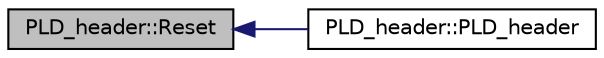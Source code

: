 digraph "PLD_header::Reset"
{
  edge [fontname="Helvetica",fontsize="10",labelfontname="Helvetica",labelfontsize="10"];
  node [fontname="Helvetica",fontsize="10",shape=record];
  rankdir="LR";
  Node1 [label="PLD_header::Reset",height=0.2,width=0.4,color="black", fillcolor="grey75", style="filled", fontcolor="black"];
  Node1 -> Node2 [dir="back",color="midnightblue",fontsize="10",style="solid",fontname="Helvetica"];
  Node2 [label="PLD_header::PLD_header",height=0.2,width=0.4,color="black", fillcolor="white", style="filled",URL="$de/deb/class_p_l_d__header.html#a88ee5c78e3e2da14c136c59dcf011fe8",tooltip="Default constructor. "];
}
